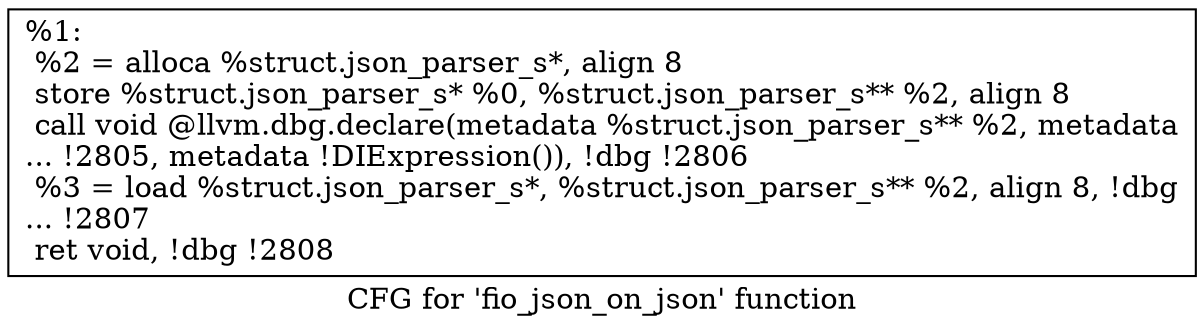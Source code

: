 digraph "CFG for 'fio_json_on_json' function" {
	label="CFG for 'fio_json_on_json' function";

	Node0x556851ec3750 [shape=record,label="{%1:\l  %2 = alloca %struct.json_parser_s*, align 8\l  store %struct.json_parser_s* %0, %struct.json_parser_s** %2, align 8\l  call void @llvm.dbg.declare(metadata %struct.json_parser_s** %2, metadata\l... !2805, metadata !DIExpression()), !dbg !2806\l  %3 = load %struct.json_parser_s*, %struct.json_parser_s** %2, align 8, !dbg\l... !2807\l  ret void, !dbg !2808\l}"];
}
